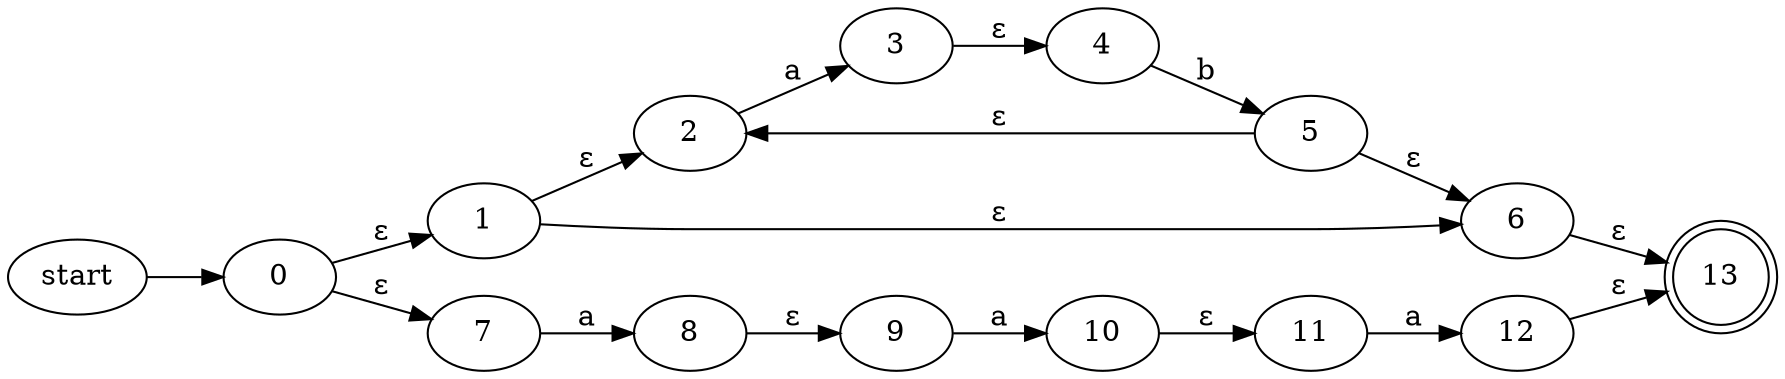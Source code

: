digraph {
    rankdir=LR;
    0 [ label = "0" ]
    1 [ label = "1" ]
    2 [ label = "2" ]
    3 [ label = "3" ]
    4 [ label = "4" ]
    5 [ label = "5" ]
    6 [ label = "6" ]
    7 [ label = "7" ]
    8 [ label = "8" ]
    9 [ label = "9" ]
    10 [ label = "10" ]
    11 [ label = "11" ]
    12 [ label = "12" ]
    13 [ shape=doublecircle, label = "13" ]
    14 [ label = "start" ]
    0 -> 1 [ label = "ε" ]
    0 -> 7 [ label = "ε" ]
    1 -> 2 [ label = "ε" ]
    1 -> 6 [ label = "ε" ]
    2 -> 3 [ label = "a" ]
    3 -> 4 [ label = "ε" ]
    4 -> 5 [ label = "b" ]
    5 -> 2 [ label = "ε" ]
    5 -> 6 [ label = "ε" ]
    6 -> 13 [ label = "ε" ]
    7 -> 8 [ label = "a" ]
    8 -> 9 [ label = "ε" ]
    9 -> 10 [ label = "a" ]
    10 -> 11 [ label = "ε" ]
    11 -> 12 [ label = "a" ]
    12 -> 13 [ label = "ε" ]
    14 -> 0 [ label = "" ]
}
